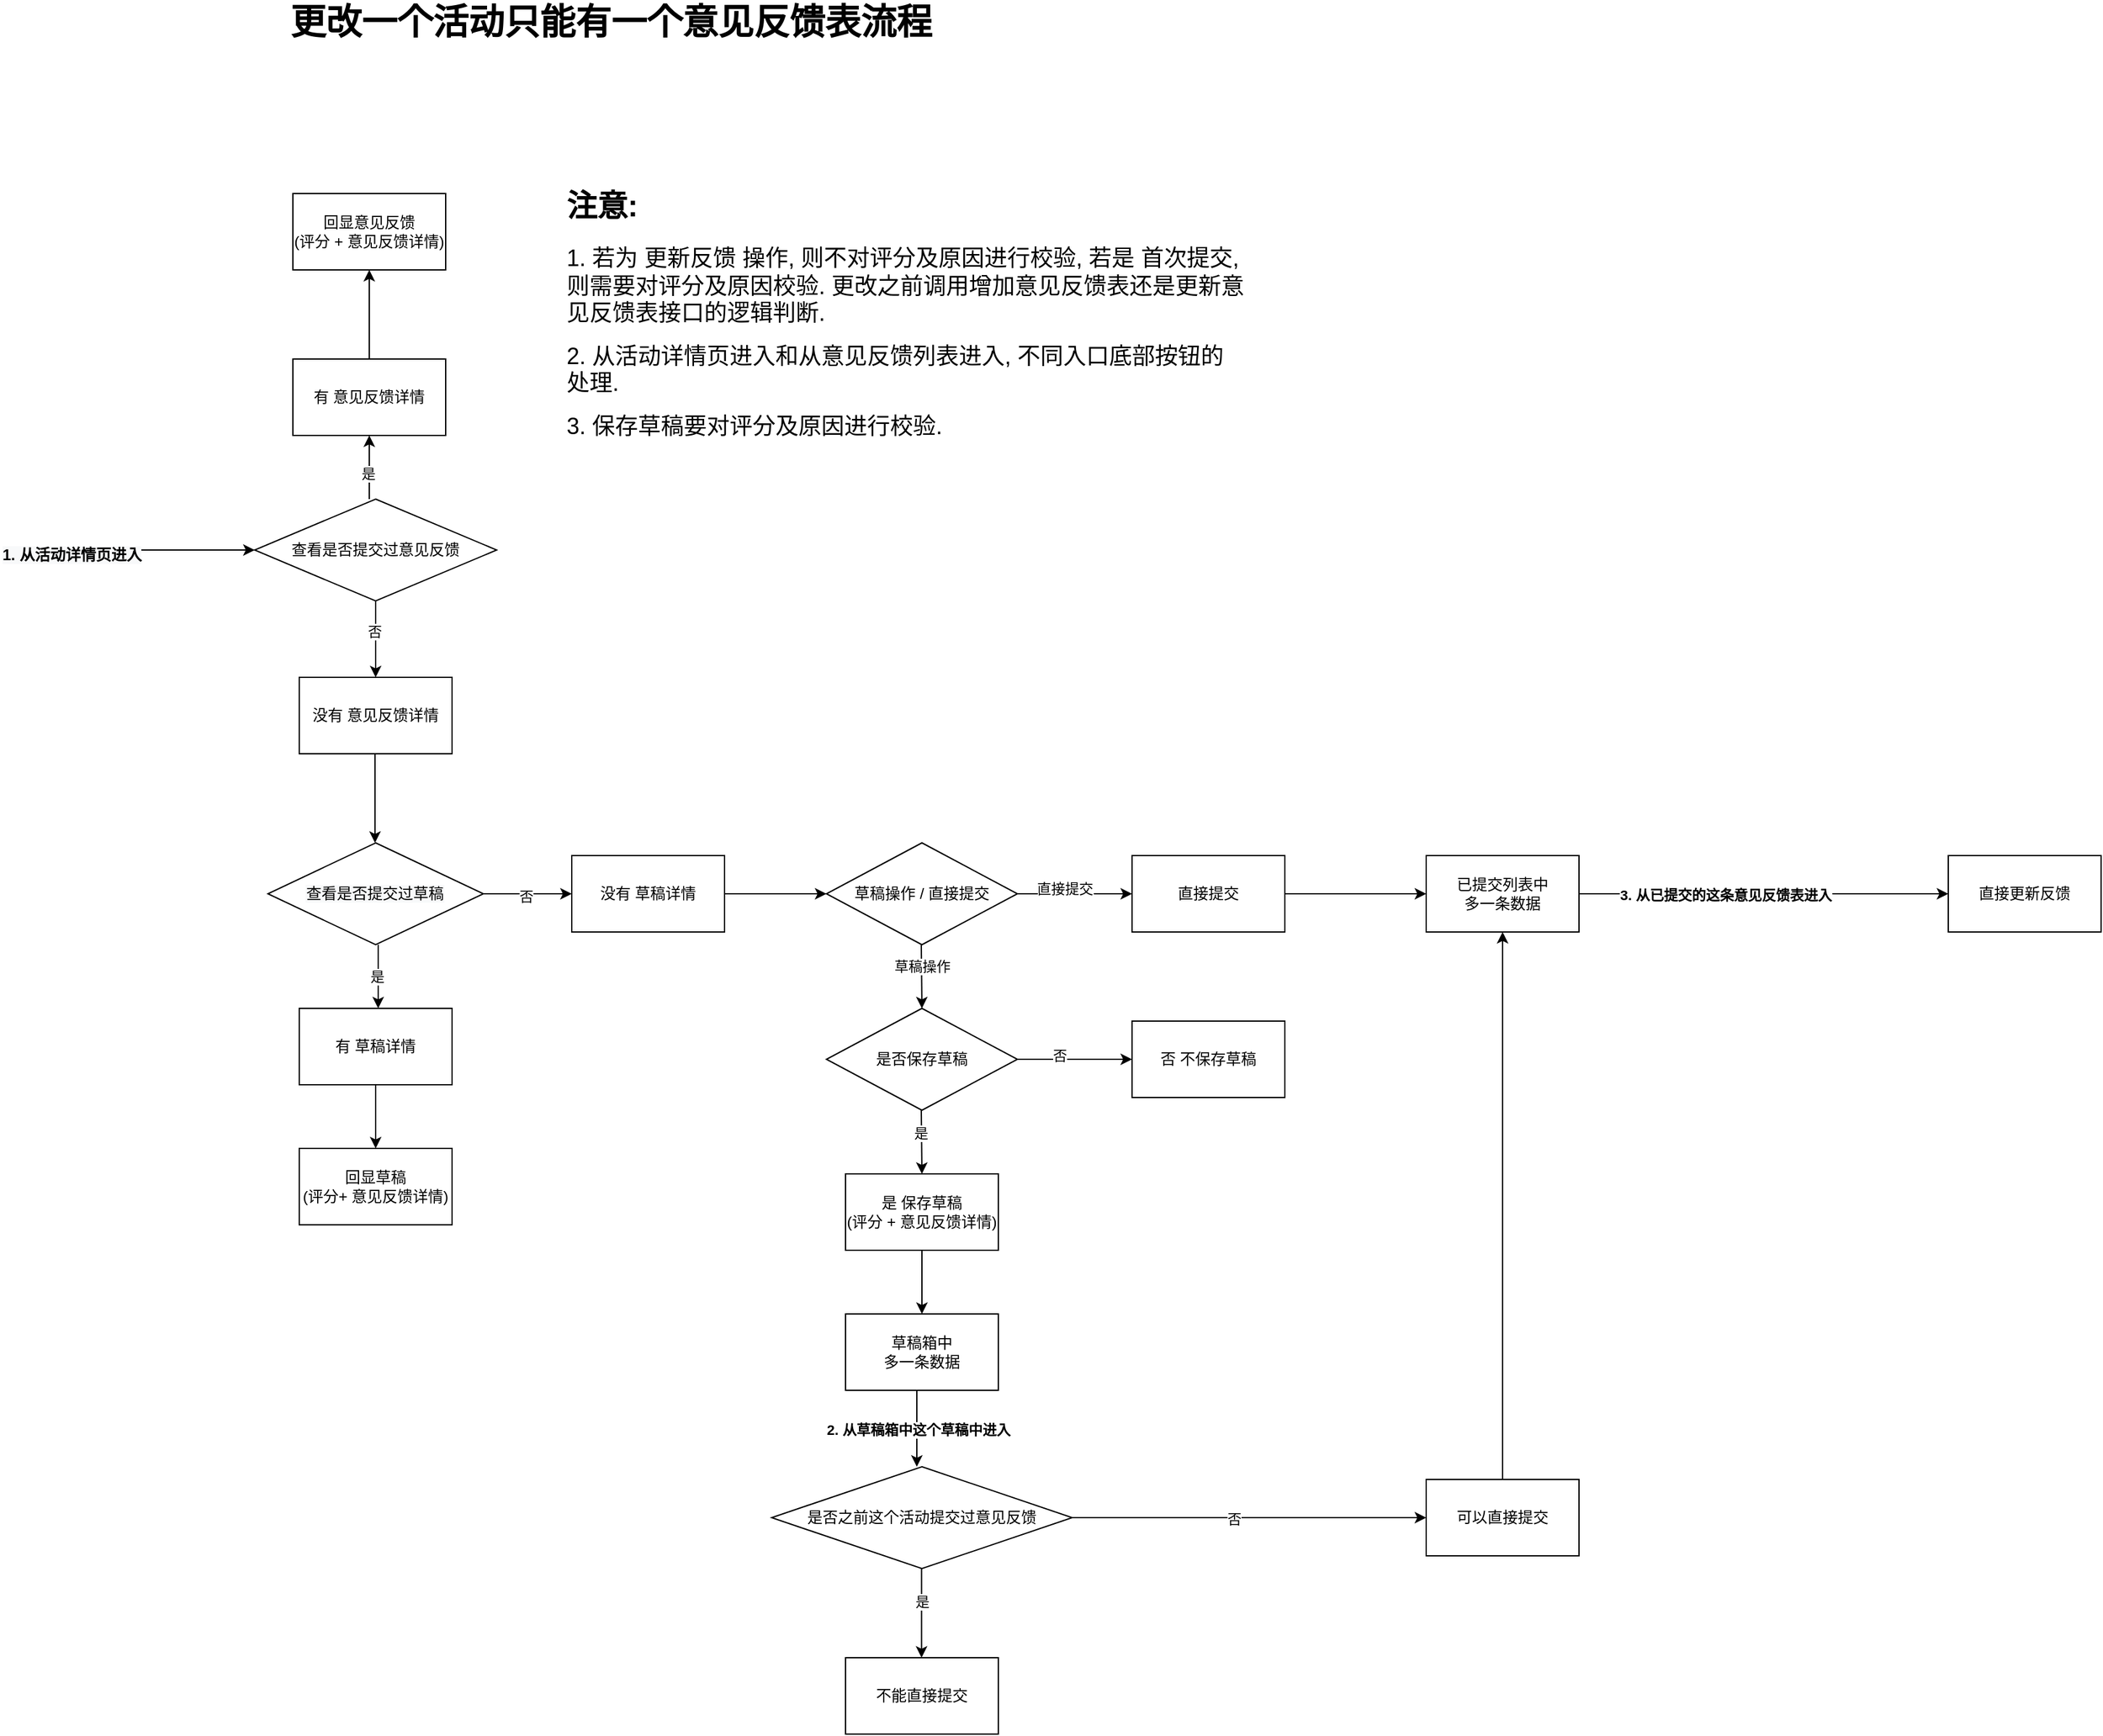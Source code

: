 <mxfile version="20.2.3" type="github">
  <diagram id="OkfbAYmFlCsFUz27nmYc" name="第 1 页">
    <mxGraphModel dx="1351" dy="776" grid="1" gridSize="10" guides="1" tooltips="1" connect="1" arrows="1" fold="1" page="1" pageScale="1" pageWidth="3300" pageHeight="4681" math="0" shadow="0">
      <root>
        <mxCell id="0" />
        <mxCell id="1" parent="0" />
        <mxCell id="Im89usUlu3mwiEkNjQvP-6" value="查看是否提交过意见反馈" style="rhombus;whiteSpace=wrap;html=1;" parent="1" vertex="1">
          <mxGeometry x="440" y="460" width="190" height="80" as="geometry" />
        </mxCell>
        <mxCell id="Im89usUlu3mwiEkNjQvP-7" value="" style="endArrow=classic;html=1;rounded=0;entryX=0;entryY=0.5;entryDx=0;entryDy=0;exitX=1;exitY=0.5;exitDx=0;exitDy=0;" parent="1" target="Im89usUlu3mwiEkNjQvP-6" edge="1">
          <mxGeometry width="50" height="50" relative="1" as="geometry">
            <mxPoint x="330" y="500" as="sourcePoint" />
            <mxPoint x="140" y="300" as="targetPoint" />
          </mxGeometry>
        </mxCell>
        <mxCell id="Im89usUlu3mwiEkNjQvP-9" value="有 意见反馈详情" style="rounded=0;whiteSpace=wrap;html=1;" parent="1" vertex="1">
          <mxGeometry x="470" y="350" width="120" height="60" as="geometry" />
        </mxCell>
        <mxCell id="Im89usUlu3mwiEkNjQvP-10" value="" style="endArrow=classic;html=1;rounded=0;entryX=0.5;entryY=1;entryDx=0;entryDy=0;" parent="1" target="Im89usUlu3mwiEkNjQvP-9" edge="1">
          <mxGeometry width="50" height="50" relative="1" as="geometry">
            <mxPoint x="530" y="460" as="sourcePoint" />
            <mxPoint x="580" y="410" as="targetPoint" />
          </mxGeometry>
        </mxCell>
        <mxCell id="Im89usUlu3mwiEkNjQvP-45" value="是" style="edgeLabel;html=1;align=center;verticalAlign=middle;resizable=0;points=[];" parent="Im89usUlu3mwiEkNjQvP-10" vertex="1" connectable="0">
          <mxGeometry x="-0.2" y="1" relative="1" as="geometry">
            <mxPoint as="offset" />
          </mxGeometry>
        </mxCell>
        <mxCell id="Im89usUlu3mwiEkNjQvP-11" value="回显意见反馈&lt;br&gt;(评分 + 意见反馈详情)" style="rounded=0;whiteSpace=wrap;html=1;" parent="1" vertex="1">
          <mxGeometry x="470" y="220" width="120" height="60" as="geometry" />
        </mxCell>
        <mxCell id="Im89usUlu3mwiEkNjQvP-12" value="" style="endArrow=classic;html=1;rounded=0;exitX=0.5;exitY=0;exitDx=0;exitDy=0;" parent="1" source="Im89usUlu3mwiEkNjQvP-9" edge="1">
          <mxGeometry width="50" height="50" relative="1" as="geometry">
            <mxPoint x="520" y="350" as="sourcePoint" />
            <mxPoint x="530" y="280" as="targetPoint" />
          </mxGeometry>
        </mxCell>
        <mxCell id="Im89usUlu3mwiEkNjQvP-13" value="没有 意见反馈详情" style="rounded=0;whiteSpace=wrap;html=1;" parent="1" vertex="1">
          <mxGeometry x="475" y="600" width="120" height="60" as="geometry" />
        </mxCell>
        <mxCell id="Im89usUlu3mwiEkNjQvP-14" value="" style="endArrow=classic;html=1;rounded=0;exitX=0.5;exitY=1;exitDx=0;exitDy=0;" parent="1" source="Im89usUlu3mwiEkNjQvP-6" edge="1">
          <mxGeometry width="50" height="50" relative="1" as="geometry">
            <mxPoint x="529" y="540" as="sourcePoint" />
            <mxPoint x="535" y="600" as="targetPoint" />
          </mxGeometry>
        </mxCell>
        <mxCell id="Im89usUlu3mwiEkNjQvP-46" value="否" style="edgeLabel;html=1;align=center;verticalAlign=middle;resizable=0;points=[];" parent="Im89usUlu3mwiEkNjQvP-14" vertex="1" connectable="0">
          <mxGeometry x="-0.2" y="-1" relative="1" as="geometry">
            <mxPoint as="offset" />
          </mxGeometry>
        </mxCell>
        <mxCell id="Im89usUlu3mwiEkNjQvP-17" value="" style="endArrow=classic;html=1;rounded=0;" parent="1" edge="1">
          <mxGeometry width="50" height="50" relative="1" as="geometry">
            <mxPoint x="534.5" y="660" as="sourcePoint" />
            <mxPoint x="534.5" y="730" as="targetPoint" />
          </mxGeometry>
        </mxCell>
        <mxCell id="Im89usUlu3mwiEkNjQvP-19" value="&lt;meta charset=&quot;utf-8&quot;&gt;&lt;span style=&quot;color: rgb(0, 0, 0); font-family: Helvetica; font-size: 12px; font-style: normal; font-variant-ligatures: normal; font-variant-caps: normal; font-weight: 400; letter-spacing: normal; orphans: 2; text-align: center; text-indent: 0px; text-transform: none; widows: 2; word-spacing: 0px; -webkit-text-stroke-width: 0px; background-color: rgb(248, 249, 250); text-decoration-thickness: initial; text-decoration-style: initial; text-decoration-color: initial; float: none; display: inline !important;&quot;&gt;查看是否提交过草稿&lt;/span&gt;" style="rhombus;whiteSpace=wrap;html=1;" parent="1" vertex="1">
          <mxGeometry x="450.38" y="730" width="169.25" height="80" as="geometry" />
        </mxCell>
        <mxCell id="Im89usUlu3mwiEkNjQvP-23" value="没有 草稿详情" style="rounded=0;whiteSpace=wrap;html=1;" parent="1" vertex="1">
          <mxGeometry x="689" y="740" width="120" height="60" as="geometry" />
        </mxCell>
        <mxCell id="Im89usUlu3mwiEkNjQvP-24" value="有 草稿详情" style="rounded=0;whiteSpace=wrap;html=1;" parent="1" vertex="1">
          <mxGeometry x="475.01" y="860" width="120" height="60" as="geometry" />
        </mxCell>
        <mxCell id="Im89usUlu3mwiEkNjQvP-25" value="" style="endArrow=classic;html=1;rounded=0;" parent="1" edge="1">
          <mxGeometry width="50" height="50" relative="1" as="geometry">
            <mxPoint x="537" y="810" as="sourcePoint" />
            <mxPoint x="537" y="860" as="targetPoint" />
          </mxGeometry>
        </mxCell>
        <mxCell id="Im89usUlu3mwiEkNjQvP-47" value="是" style="edgeLabel;html=1;align=center;verticalAlign=middle;resizable=0;points=[];" parent="Im89usUlu3mwiEkNjQvP-25" vertex="1" connectable="0">
          <mxGeometry x="-0.003" y="-1" relative="1" as="geometry">
            <mxPoint as="offset" />
          </mxGeometry>
        </mxCell>
        <mxCell id="Im89usUlu3mwiEkNjQvP-26" value="" style="endArrow=classic;html=1;rounded=0;" parent="1" edge="1">
          <mxGeometry width="50" height="50" relative="1" as="geometry">
            <mxPoint x="619.63" y="770" as="sourcePoint" />
            <mxPoint x="689" y="770" as="targetPoint" />
          </mxGeometry>
        </mxCell>
        <mxCell id="Im89usUlu3mwiEkNjQvP-48" value="否" style="edgeLabel;html=1;align=center;verticalAlign=middle;resizable=0;points=[];" parent="Im89usUlu3mwiEkNjQvP-26" vertex="1" connectable="0">
          <mxGeometry x="-0.048" y="-2" relative="1" as="geometry">
            <mxPoint as="offset" />
          </mxGeometry>
        </mxCell>
        <mxCell id="Im89usUlu3mwiEkNjQvP-27" value="" style="endArrow=classic;html=1;rounded=0;exitX=0.5;exitY=1;exitDx=0;exitDy=0;" parent="1" source="Im89usUlu3mwiEkNjQvP-24" target="Im89usUlu3mwiEkNjQvP-28" edge="1">
          <mxGeometry width="50" height="50" relative="1" as="geometry">
            <mxPoint x="550" y="950" as="sourcePoint" />
            <mxPoint x="644" y="950" as="targetPoint" />
          </mxGeometry>
        </mxCell>
        <mxCell id="Im89usUlu3mwiEkNjQvP-28" value="回显草稿&lt;br&gt;(评分+ 意见反馈详情)" style="rounded=0;whiteSpace=wrap;html=1;" parent="1" vertex="1">
          <mxGeometry x="475.01" y="970" width="120" height="60" as="geometry" />
        </mxCell>
        <mxCell id="Im89usUlu3mwiEkNjQvP-29" value="" style="endArrow=classic;html=1;rounded=0;" parent="1" edge="1">
          <mxGeometry width="50" height="50" relative="1" as="geometry">
            <mxPoint x="809" y="770" as="sourcePoint" />
            <mxPoint x="889" y="770" as="targetPoint" />
          </mxGeometry>
        </mxCell>
        <mxCell id="Im89usUlu3mwiEkNjQvP-30" value="草稿操作 / 直接提交" style="rhombus;whiteSpace=wrap;html=1;" parent="1" vertex="1">
          <mxGeometry x="889" y="730" width="150" height="80" as="geometry" />
        </mxCell>
        <mxCell id="Im89usUlu3mwiEkNjQvP-31" value="" style="endArrow=classic;html=1;rounded=0;" parent="1" edge="1">
          <mxGeometry width="50" height="50" relative="1" as="geometry">
            <mxPoint x="1039" y="770" as="sourcePoint" />
            <mxPoint x="1129" y="770" as="targetPoint" />
          </mxGeometry>
        </mxCell>
        <mxCell id="Im89usUlu3mwiEkNjQvP-49" value="直接提交" style="edgeLabel;html=1;align=center;verticalAlign=middle;resizable=0;points=[];" parent="Im89usUlu3mwiEkNjQvP-31" vertex="1" connectable="0">
          <mxGeometry x="-0.186" y="4" relative="1" as="geometry">
            <mxPoint as="offset" />
          </mxGeometry>
        </mxCell>
        <mxCell id="Im89usUlu3mwiEkNjQvP-33" value="直接提交" style="rounded=0;whiteSpace=wrap;html=1;" parent="1" vertex="1">
          <mxGeometry x="1129" y="740" width="120" height="60" as="geometry" />
        </mxCell>
        <mxCell id="Im89usUlu3mwiEkNjQvP-36" value="" style="endArrow=classic;html=1;rounded=0;" parent="1" edge="1">
          <mxGeometry width="50" height="50" relative="1" as="geometry">
            <mxPoint x="963.5" y="810" as="sourcePoint" />
            <mxPoint x="964" y="860" as="targetPoint" />
          </mxGeometry>
        </mxCell>
        <mxCell id="Im89usUlu3mwiEkNjQvP-50" value="草稿操作" style="edgeLabel;html=1;align=center;verticalAlign=middle;resizable=0;points=[];" parent="Im89usUlu3mwiEkNjQvP-36" vertex="1" connectable="0">
          <mxGeometry x="-0.322" relative="1" as="geometry">
            <mxPoint as="offset" />
          </mxGeometry>
        </mxCell>
        <mxCell id="Im89usUlu3mwiEkNjQvP-40" value="是否保存草稿" style="rhombus;whiteSpace=wrap;html=1;" parent="1" vertex="1">
          <mxGeometry x="889" y="860" width="150" height="80" as="geometry" />
        </mxCell>
        <mxCell id="Im89usUlu3mwiEkNjQvP-41" value="" style="endArrow=classic;html=1;rounded=0;" parent="1" edge="1">
          <mxGeometry width="50" height="50" relative="1" as="geometry">
            <mxPoint x="1039" y="900" as="sourcePoint" />
            <mxPoint x="1129" y="900" as="targetPoint" />
          </mxGeometry>
        </mxCell>
        <mxCell id="Im89usUlu3mwiEkNjQvP-52" value="否" style="edgeLabel;html=1;align=center;verticalAlign=middle;resizable=0;points=[];" parent="Im89usUlu3mwiEkNjQvP-41" vertex="1" connectable="0">
          <mxGeometry x="-0.28" y="3" relative="1" as="geometry">
            <mxPoint as="offset" />
          </mxGeometry>
        </mxCell>
        <mxCell id="Im89usUlu3mwiEkNjQvP-42" value="是 保存草稿&lt;br&gt;(评分 + 意见反馈详情)" style="rounded=0;whiteSpace=wrap;html=1;" parent="1" vertex="1">
          <mxGeometry x="904" y="990" width="120" height="60" as="geometry" />
        </mxCell>
        <mxCell id="Im89usUlu3mwiEkNjQvP-43" value="否 不保存草稿" style="rounded=0;whiteSpace=wrap;html=1;" parent="1" vertex="1">
          <mxGeometry x="1129" y="870" width="120" height="60" as="geometry" />
        </mxCell>
        <mxCell id="Im89usUlu3mwiEkNjQvP-44" value="" style="endArrow=classic;html=1;rounded=0;" parent="1" edge="1">
          <mxGeometry width="50" height="50" relative="1" as="geometry">
            <mxPoint x="963.5" y="940" as="sourcePoint" />
            <mxPoint x="964" y="990" as="targetPoint" />
          </mxGeometry>
        </mxCell>
        <mxCell id="Im89usUlu3mwiEkNjQvP-51" value="是" style="edgeLabel;html=1;align=center;verticalAlign=middle;resizable=0;points=[];" parent="Im89usUlu3mwiEkNjQvP-44" vertex="1" connectable="0">
          <mxGeometry x="-0.301" y="-1" relative="1" as="geometry">
            <mxPoint as="offset" />
          </mxGeometry>
        </mxCell>
        <mxCell id="Im89usUlu3mwiEkNjQvP-53" value="已提交列表中&lt;br&gt;多一条数据" style="rounded=0;whiteSpace=wrap;html=1;" parent="1" vertex="1">
          <mxGeometry x="1360" y="740" width="120" height="60" as="geometry" />
        </mxCell>
        <mxCell id="Im89usUlu3mwiEkNjQvP-54" value="草稿箱中&lt;br&gt;多一条数据" style="rounded=0;whiteSpace=wrap;html=1;" parent="1" vertex="1">
          <mxGeometry x="904" y="1100" width="120" height="60" as="geometry" />
        </mxCell>
        <mxCell id="Im89usUlu3mwiEkNjQvP-55" value="" style="endArrow=classic;html=1;rounded=0;entryX=0;entryY=0.5;entryDx=0;entryDy=0;" parent="1" target="Im89usUlu3mwiEkNjQvP-53" edge="1">
          <mxGeometry width="50" height="50" relative="1" as="geometry">
            <mxPoint x="1249" y="770" as="sourcePoint" />
            <mxPoint x="1340" y="770" as="targetPoint" />
          </mxGeometry>
        </mxCell>
        <mxCell id="Im89usUlu3mwiEkNjQvP-56" value="" style="endArrow=classic;html=1;rounded=0;entryX=0.5;entryY=0;entryDx=0;entryDy=0;exitX=0.5;exitY=1;exitDx=0;exitDy=0;" parent="1" source="Im89usUlu3mwiEkNjQvP-42" target="Im89usUlu3mwiEkNjQvP-54" edge="1">
          <mxGeometry width="50" height="50" relative="1" as="geometry">
            <mxPoint x="960" y="1050" as="sourcePoint" />
            <mxPoint x="1010" y="1000" as="targetPoint" />
          </mxGeometry>
        </mxCell>
        <mxCell id="Im89usUlu3mwiEkNjQvP-58" value="" style="endArrow=classic;html=1;rounded=0;" parent="1" edge="1">
          <mxGeometry width="50" height="50" relative="1" as="geometry">
            <mxPoint x="960" y="1160" as="sourcePoint" />
            <mxPoint x="960" y="1220" as="targetPoint" />
          </mxGeometry>
        </mxCell>
        <mxCell id="Im89usUlu3mwiEkNjQvP-59" value="&lt;b&gt;2. 从草稿箱中这个草稿中进入&lt;/b&gt;" style="edgeLabel;html=1;align=center;verticalAlign=middle;resizable=0;points=[];" parent="Im89usUlu3mwiEkNjQvP-58" vertex="1" connectable="0">
          <mxGeometry x="0.028" y="1" relative="1" as="geometry">
            <mxPoint as="offset" />
          </mxGeometry>
        </mxCell>
        <mxCell id="Im89usUlu3mwiEkNjQvP-60" value="是否之前这个活动提交过意见反馈" style="rhombus;whiteSpace=wrap;html=1;" parent="1" vertex="1">
          <mxGeometry x="846" y="1220" width="236" height="80" as="geometry" />
        </mxCell>
        <mxCell id="Im89usUlu3mwiEkNjQvP-61" value="" style="endArrow=classic;html=1;rounded=0;" parent="1" edge="1">
          <mxGeometry width="50" height="50" relative="1" as="geometry">
            <mxPoint x="963.71" y="1300" as="sourcePoint" />
            <mxPoint x="963.71" y="1370" as="targetPoint" />
          </mxGeometry>
        </mxCell>
        <mxCell id="Im89usUlu3mwiEkNjQvP-62" value="是" style="edgeLabel;html=1;align=center;verticalAlign=middle;resizable=0;points=[];" parent="Im89usUlu3mwiEkNjQvP-61" vertex="1" connectable="0">
          <mxGeometry x="-0.257" relative="1" as="geometry">
            <mxPoint as="offset" />
          </mxGeometry>
        </mxCell>
        <mxCell id="Im89usUlu3mwiEkNjQvP-63" value="不能直接提交" style="rounded=0;whiteSpace=wrap;html=1;" parent="1" vertex="1">
          <mxGeometry x="904" y="1370" width="120" height="60" as="geometry" />
        </mxCell>
        <mxCell id="Im89usUlu3mwiEkNjQvP-64" value="" style="endArrow=classic;html=1;rounded=0;entryX=0;entryY=0.5;entryDx=0;entryDy=0;" parent="1" target="Im89usUlu3mwiEkNjQvP-65" edge="1">
          <mxGeometry width="50" height="50" relative="1" as="geometry">
            <mxPoint x="1082" y="1260" as="sourcePoint" />
            <mxPoint x="1160" y="1260" as="targetPoint" />
          </mxGeometry>
        </mxCell>
        <mxCell id="Im89usUlu3mwiEkNjQvP-66" value="否" style="edgeLabel;html=1;align=center;verticalAlign=middle;resizable=0;points=[];" parent="Im89usUlu3mwiEkNjQvP-64" vertex="1" connectable="0">
          <mxGeometry x="-0.085" y="-1" relative="1" as="geometry">
            <mxPoint as="offset" />
          </mxGeometry>
        </mxCell>
        <mxCell id="Im89usUlu3mwiEkNjQvP-65" value="可以直接提交" style="rounded=0;whiteSpace=wrap;html=1;" parent="1" vertex="1">
          <mxGeometry x="1360" y="1230" width="120" height="60" as="geometry" />
        </mxCell>
        <mxCell id="Im89usUlu3mwiEkNjQvP-67" value="" style="endArrow=classic;html=1;rounded=0;entryX=0.5;entryY=1;entryDx=0;entryDy=0;" parent="1" target="Im89usUlu3mwiEkNjQvP-53" edge="1">
          <mxGeometry width="50" height="50" relative="1" as="geometry">
            <mxPoint x="1420" y="1230" as="sourcePoint" />
            <mxPoint x="1470" y="1180" as="targetPoint" />
          </mxGeometry>
        </mxCell>
        <mxCell id="Im89usUlu3mwiEkNjQvP-68" value="直接更新反馈" style="rounded=0;whiteSpace=wrap;html=1;" parent="1" vertex="1">
          <mxGeometry x="1770" y="740" width="120" height="60" as="geometry" />
        </mxCell>
        <mxCell id="Im89usUlu3mwiEkNjQvP-69" value="" style="endArrow=classic;html=1;rounded=0;entryX=0;entryY=0.5;entryDx=0;entryDy=0;" parent="1" target="Im89usUlu3mwiEkNjQvP-68" edge="1">
          <mxGeometry width="50" height="50" relative="1" as="geometry">
            <mxPoint x="1480" y="770" as="sourcePoint" />
            <mxPoint x="1530" y="720" as="targetPoint" />
          </mxGeometry>
        </mxCell>
        <mxCell id="Im89usUlu3mwiEkNjQvP-70" value="&lt;b&gt;3. 从已提交的这条意见反馈表进入&lt;/b&gt;" style="edgeLabel;html=1;align=center;verticalAlign=middle;resizable=0;points=[];" parent="Im89usUlu3mwiEkNjQvP-69" vertex="1" connectable="0">
          <mxGeometry x="-0.208" y="-1" relative="1" as="geometry">
            <mxPoint as="offset" />
          </mxGeometry>
        </mxCell>
        <mxCell id="Im89usUlu3mwiEkNjQvP-71" value="&lt;b style=&quot;color: rgb(0, 0, 0); font-family: Helvetica; font-size: 12px; font-style: normal; font-variant-ligatures: normal; font-variant-caps: normal; letter-spacing: normal; orphans: 2; text-align: center; text-indent: 0px; text-transform: none; widows: 2; word-spacing: 0px; -webkit-text-stroke-width: 0px; background-color: rgb(248, 249, 250); text-decoration-thickness: initial; text-decoration-style: initial; text-decoration-color: initial;&quot;&gt;1. 从活动详情页进入&lt;/b&gt;" style="text;whiteSpace=wrap;html=1;" parent="1" vertex="1">
          <mxGeometry x="240" y="490" width="130" height="40" as="geometry" />
        </mxCell>
        <mxCell id="Im89usUlu3mwiEkNjQvP-72" value="&lt;h1&gt;注意:&lt;/h1&gt;&lt;p&gt;&lt;span style=&quot;font-size: 18px; background-color: initial;&quot;&gt;1. 若为 更新反馈 操作, 则不对评分及原因进行校验, 若是 首次提交, 则需要对评分及原因校验.&amp;nbsp;&lt;/span&gt;&lt;span style=&quot;background-color: initial; font-size: 18px;&quot;&gt;更改之前调用增加意见反馈表还是更新意见反馈表接口的逻辑判断.&lt;/span&gt;&lt;/p&gt;&lt;p&gt;&lt;span style=&quot;background-color: initial; font-size: 18px;&quot;&gt;2. 从活动详情页进入和从意见反馈列表进入, 不同入口底部按钮的处理.&lt;/span&gt;&lt;/p&gt;&lt;p&gt;&lt;span style=&quot;background-color: initial; font-size: 18px;&quot;&gt;3. 保存草稿要对评分及原因进行校验.&lt;/span&gt;&lt;/p&gt;" style="text;html=1;strokeColor=none;fillColor=none;spacing=5;spacingTop=-20;whiteSpace=wrap;overflow=hidden;rounded=0;" parent="1" vertex="1">
          <mxGeometry x="680" y="210" width="540" height="240" as="geometry" />
        </mxCell>
        <mxCell id="Im89usUlu3mwiEkNjQvP-73" value="&lt;font style=&quot;font-size: 28px;&quot;&gt;&lt;b&gt;更改一个活动只能有一个意见反馈表流程&lt;/b&gt;&lt;/font&gt;" style="text;html=1;strokeColor=none;fillColor=none;align=center;verticalAlign=middle;whiteSpace=wrap;rounded=0;fontSize=18;" parent="1" vertex="1">
          <mxGeometry x="430" y="70" width="580" height="30" as="geometry" />
        </mxCell>
      </root>
    </mxGraphModel>
  </diagram>
</mxfile>
